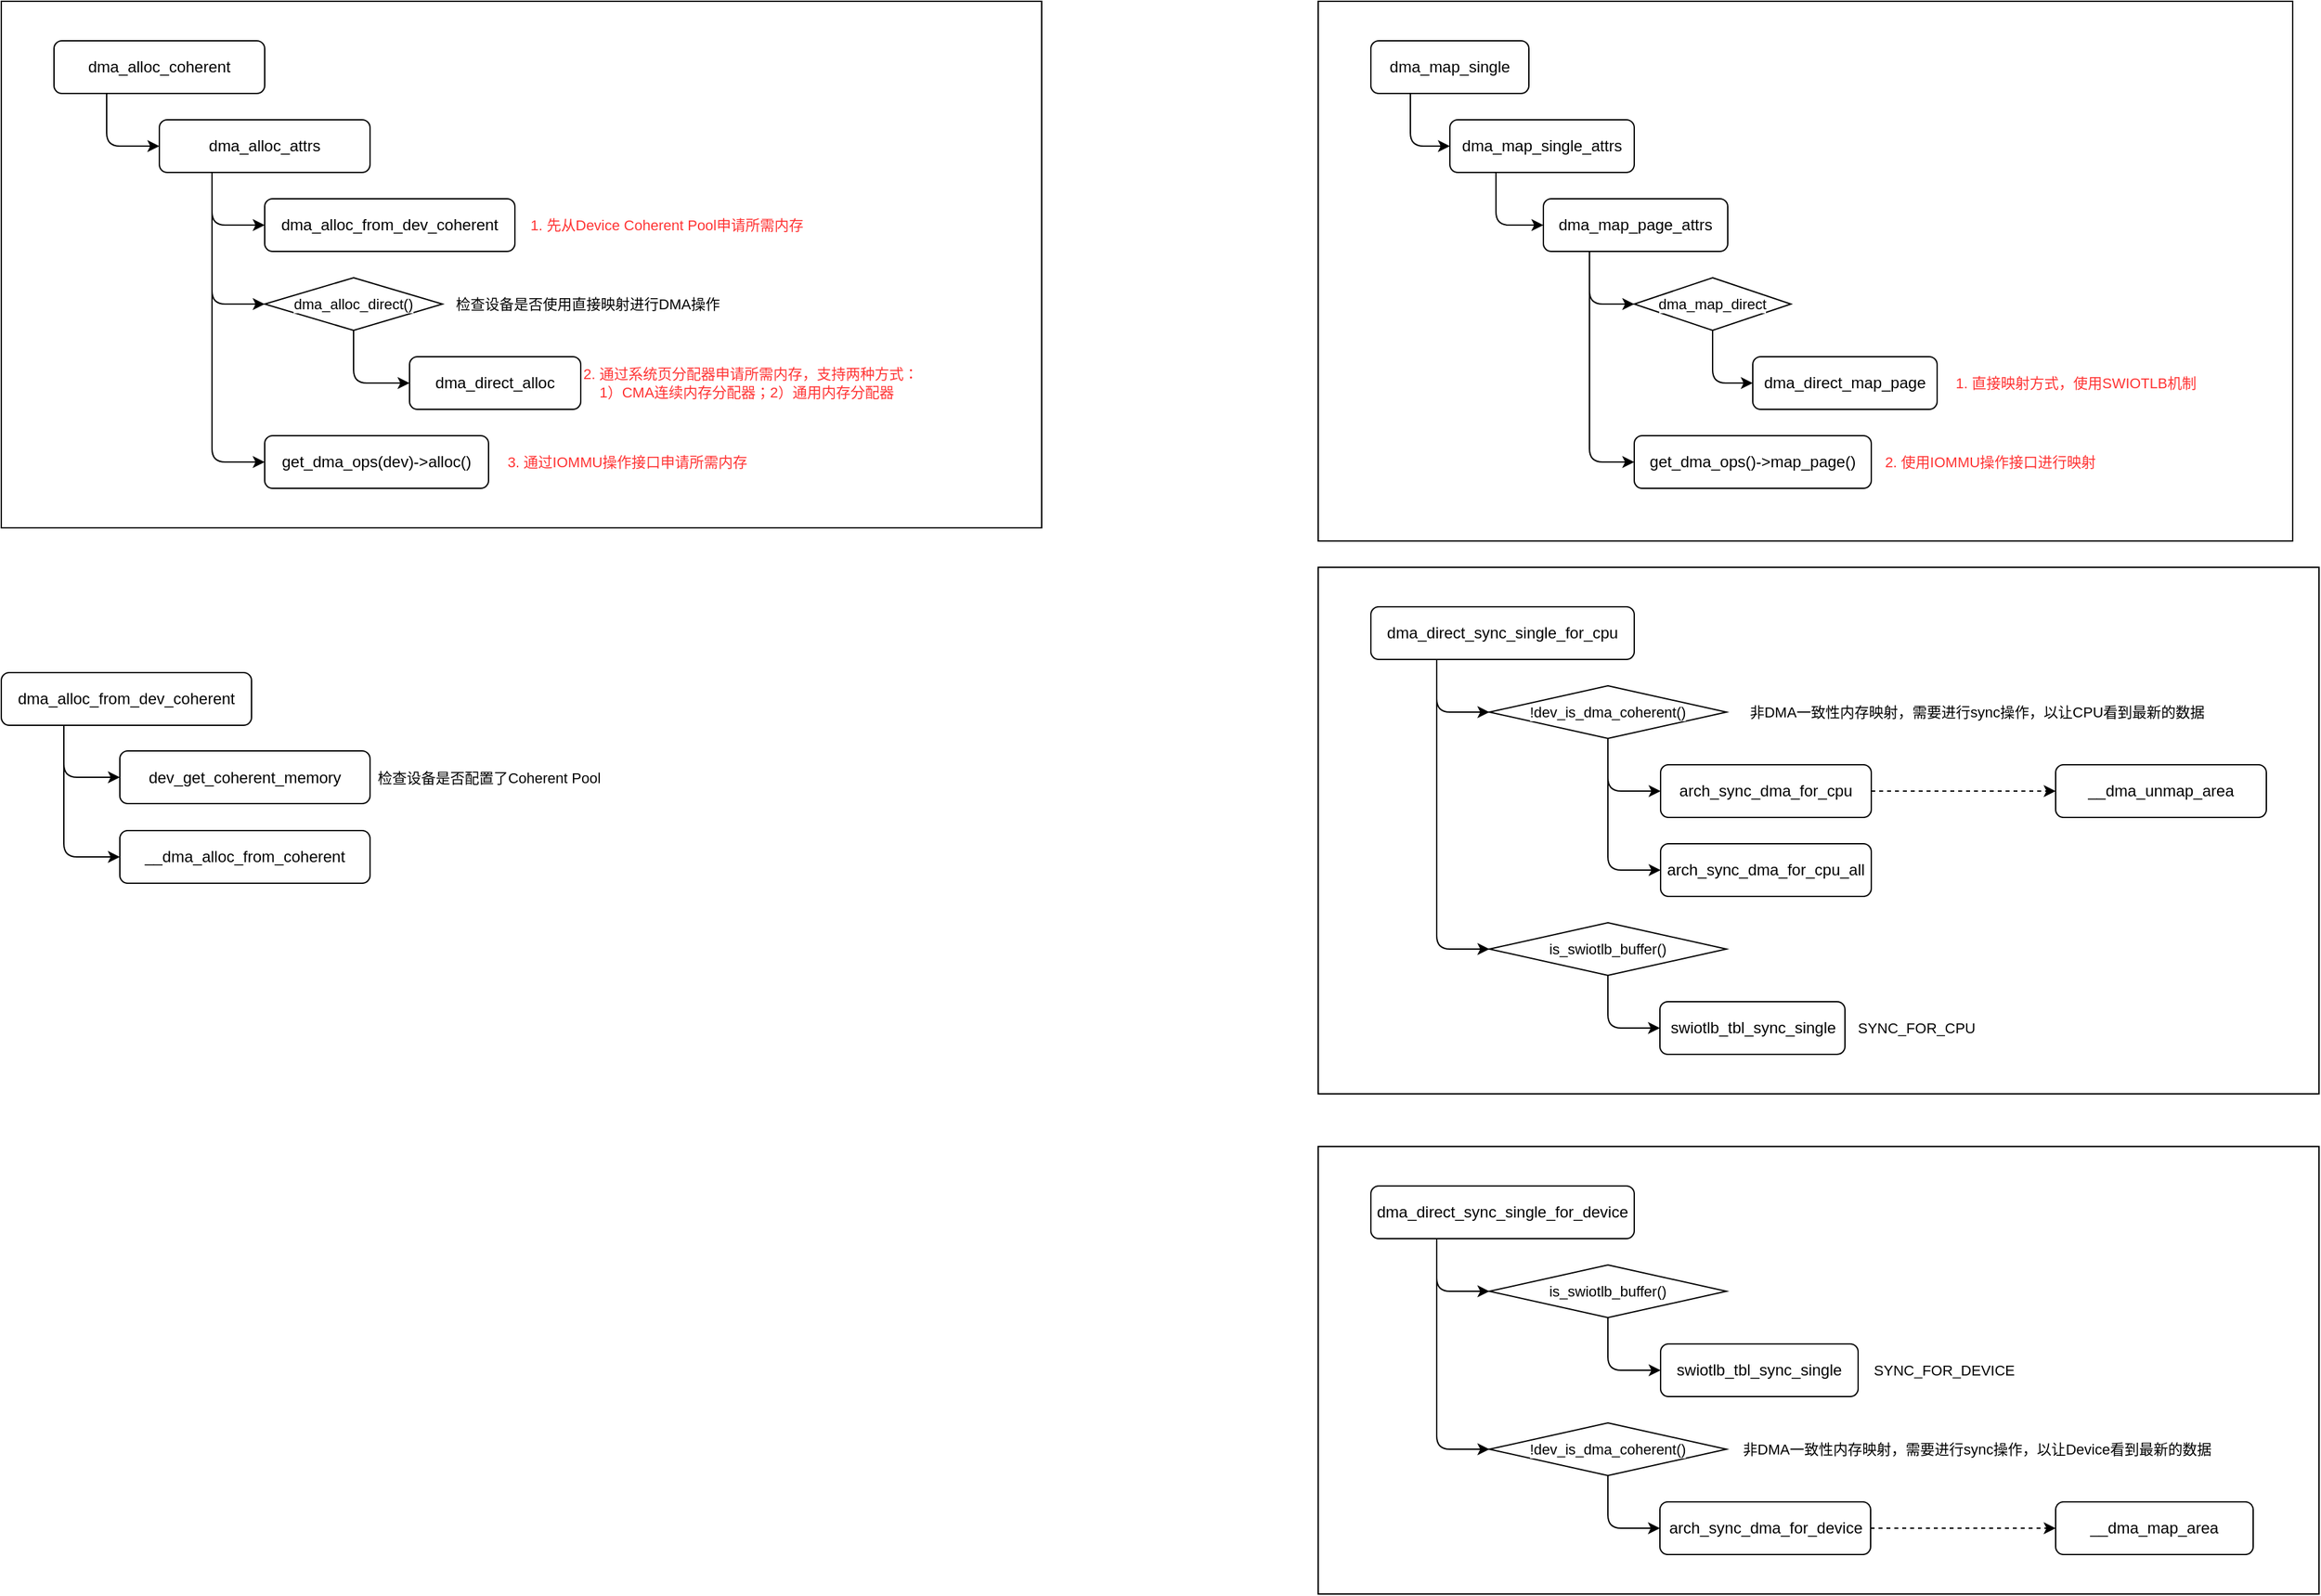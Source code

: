 <mxfile version="23.1.4" type="github" pages="4">
  <diagram name="DMA" id="xgYFPVZLW5DV_Q9SxGE-">
    <mxGraphModel dx="1099" dy="1018" grid="1" gridSize="10" guides="1" tooltips="1" connect="1" arrows="1" fold="1" page="1" pageScale="1" pageWidth="827" pageHeight="1169" math="0" shadow="0">
      <root>
        <mxCell id="0" />
        <mxCell id="1" parent="0" />
        <mxCell id="epJa9tiv43tySeTNqx5A-15" style="edgeStyle=orthogonalEdgeStyle;rounded=1;orthogonalLoop=1;jettySize=auto;html=1;exitX=0.25;exitY=1;exitDx=0;exitDy=0;entryX=0;entryY=0.5;entryDx=0;entryDy=0;strokeColor=default;align=center;verticalAlign=middle;fontFamily=Helvetica;fontSize=11;fontColor=default;labelBackgroundColor=default;endArrow=classic;" edge="1" parent="1" source="epJa9tiv43tySeTNqx5A-13" target="epJa9tiv43tySeTNqx5A-14">
          <mxGeometry relative="1" as="geometry" />
        </mxCell>
        <mxCell id="epJa9tiv43tySeTNqx5A-18" style="edgeStyle=orthogonalEdgeStyle;rounded=1;orthogonalLoop=1;jettySize=auto;html=1;exitX=0.25;exitY=1;exitDx=0;exitDy=0;entryX=0;entryY=0.5;entryDx=0;entryDy=0;strokeColor=default;align=center;verticalAlign=middle;fontFamily=Helvetica;fontSize=11;fontColor=default;labelBackgroundColor=default;endArrow=classic;" edge="1" parent="1" source="epJa9tiv43tySeTNqx5A-13" target="epJa9tiv43tySeTNqx5A-17">
          <mxGeometry relative="1" as="geometry" />
        </mxCell>
        <mxCell id="epJa9tiv43tySeTNqx5A-13" value="dma_alloc_from_dev_coherent" style="rounded=1;whiteSpace=wrap;html=1;" vertex="1" parent="1">
          <mxGeometry y="520" width="190" height="40" as="geometry" />
        </mxCell>
        <mxCell id="epJa9tiv43tySeTNqx5A-14" value="dev_get_coherent_memory" style="rounded=1;whiteSpace=wrap;html=1;" vertex="1" parent="1">
          <mxGeometry x="90" y="579.5" width="190" height="40" as="geometry" />
        </mxCell>
        <mxCell id="epJa9tiv43tySeTNqx5A-17" value="__dma_alloc_from_coherent" style="rounded=1;whiteSpace=wrap;html=1;" vertex="1" parent="1">
          <mxGeometry x="90" y="640" width="190" height="40" as="geometry" />
        </mxCell>
        <mxCell id="epJa9tiv43tySeTNqx5A-21" value="检查设备是否配置了Coherent Pool" style="text;html=1;align=center;verticalAlign=middle;resizable=0;points=[];autosize=1;strokeColor=none;fillColor=none;fontFamily=Helvetica;fontSize=11;fontColor=default;labelBackgroundColor=default;" vertex="1" parent="1">
          <mxGeometry x="275" y="584.5" width="190" height="30" as="geometry" />
        </mxCell>
        <mxCell id="epJa9tiv43tySeTNqx5A-42" value="" style="rounded=0;whiteSpace=wrap;html=1;fontFamily=Helvetica;fontSize=11;fontColor=default;labelBackgroundColor=default;" vertex="1" parent="1">
          <mxGeometry y="10" width="790" height="400" as="geometry" />
        </mxCell>
        <mxCell id="epJa9tiv43tySeTNqx5A-43" style="edgeStyle=orthogonalEdgeStyle;rounded=1;orthogonalLoop=1;jettySize=auto;html=1;exitX=0.25;exitY=1;exitDx=0;exitDy=0;entryX=0;entryY=0.5;entryDx=0;entryDy=0;strokeColor=default;align=center;verticalAlign=middle;fontFamily=Helvetica;fontSize=11;fontColor=default;labelBackgroundColor=default;endArrow=classic;" edge="1" parent="1" source="epJa9tiv43tySeTNqx5A-44" target="epJa9tiv43tySeTNqx5A-49">
          <mxGeometry relative="1" as="geometry" />
        </mxCell>
        <mxCell id="epJa9tiv43tySeTNqx5A-44" value="dma_alloc_coherent" style="rounded=1;whiteSpace=wrap;html=1;" vertex="1" parent="1">
          <mxGeometry x="40" y="40" width="160" height="40" as="geometry" />
        </mxCell>
        <mxCell id="epJa9tiv43tySeTNqx5A-45" style="edgeStyle=orthogonalEdgeStyle;rounded=1;orthogonalLoop=1;jettySize=auto;html=1;exitX=0.25;exitY=1;exitDx=0;exitDy=0;entryX=0;entryY=0.5;entryDx=0;entryDy=0;strokeColor=default;align=center;verticalAlign=middle;fontFamily=Helvetica;fontSize=11;fontColor=default;labelBackgroundColor=default;endArrow=classic;" edge="1" parent="1" source="epJa9tiv43tySeTNqx5A-49" target="epJa9tiv43tySeTNqx5A-50">
          <mxGeometry relative="1" as="geometry" />
        </mxCell>
        <mxCell id="epJa9tiv43tySeTNqx5A-46" style="edgeStyle=orthogonalEdgeStyle;rounded=1;orthogonalLoop=1;jettySize=auto;html=1;exitX=0.5;exitY=1;exitDx=0;exitDy=0;entryX=0;entryY=0.5;entryDx=0;entryDy=0;strokeColor=default;align=center;verticalAlign=middle;fontFamily=Helvetica;fontSize=11;fontColor=default;labelBackgroundColor=default;endArrow=classic;" edge="1" parent="1" source="epJa9tiv43tySeTNqx5A-53" target="epJa9tiv43tySeTNqx5A-51">
          <mxGeometry relative="1" as="geometry" />
        </mxCell>
        <mxCell id="epJa9tiv43tySeTNqx5A-47" style="edgeStyle=orthogonalEdgeStyle;rounded=1;orthogonalLoop=1;jettySize=auto;html=1;exitX=0.25;exitY=1;exitDx=0;exitDy=0;entryX=0;entryY=0.5;entryDx=0;entryDy=0;strokeColor=default;align=center;verticalAlign=middle;fontFamily=Helvetica;fontSize=11;fontColor=default;labelBackgroundColor=default;endArrow=classic;" edge="1" parent="1" source="epJa9tiv43tySeTNqx5A-49" target="epJa9tiv43tySeTNqx5A-52">
          <mxGeometry relative="1" as="geometry" />
        </mxCell>
        <mxCell id="epJa9tiv43tySeTNqx5A-48" style="edgeStyle=orthogonalEdgeStyle;rounded=1;orthogonalLoop=1;jettySize=auto;html=1;exitX=0.25;exitY=1;exitDx=0;exitDy=0;entryX=0;entryY=0.5;entryDx=0;entryDy=0;strokeColor=default;align=center;verticalAlign=middle;fontFamily=Helvetica;fontSize=11;fontColor=default;labelBackgroundColor=default;endArrow=classic;" edge="1" parent="1" source="epJa9tiv43tySeTNqx5A-49" target="epJa9tiv43tySeTNqx5A-53">
          <mxGeometry relative="1" as="geometry" />
        </mxCell>
        <mxCell id="epJa9tiv43tySeTNqx5A-49" value="dma_alloc_attrs" style="rounded=1;whiteSpace=wrap;html=1;" vertex="1" parent="1">
          <mxGeometry x="120" y="100" width="160" height="40" as="geometry" />
        </mxCell>
        <mxCell id="epJa9tiv43tySeTNqx5A-50" value="dma_alloc_from_dev_coherent" style="rounded=1;whiteSpace=wrap;html=1;" vertex="1" parent="1">
          <mxGeometry x="200" y="160" width="190" height="40" as="geometry" />
        </mxCell>
        <mxCell id="epJa9tiv43tySeTNqx5A-51" value="dma_direct_alloc" style="rounded=1;whiteSpace=wrap;html=1;" vertex="1" parent="1">
          <mxGeometry x="310" y="280" width="130" height="40" as="geometry" />
        </mxCell>
        <mxCell id="epJa9tiv43tySeTNqx5A-52" value="get_dma_ops(dev)-&amp;gt;alloc()" style="rounded=1;whiteSpace=wrap;html=1;" vertex="1" parent="1">
          <mxGeometry x="200" y="340" width="170" height="40" as="geometry" />
        </mxCell>
        <mxCell id="epJa9tiv43tySeTNqx5A-53" value="dma_alloc_direct()" style="rhombus;whiteSpace=wrap;html=1;fontFamily=Helvetica;fontSize=11;fontColor=default;labelBackgroundColor=default;" vertex="1" parent="1">
          <mxGeometry x="200" y="220" width="135" height="40" as="geometry" />
        </mxCell>
        <mxCell id="epJa9tiv43tySeTNqx5A-54" value="1. 先从Device Coherent Pool申请所需内存" style="text;html=1;align=center;verticalAlign=middle;resizable=0;points=[];autosize=1;strokeColor=none;fillColor=none;fontFamily=Helvetica;fontSize=11;fontColor=#FF3333;labelBackgroundColor=default;" vertex="1" parent="1">
          <mxGeometry x="390" y="165" width="230" height="30" as="geometry" />
        </mxCell>
        <mxCell id="epJa9tiv43tySeTNqx5A-55" value="检查设备是否使用直接映射进行DMA操作" style="text;html=1;align=center;verticalAlign=middle;resizable=0;points=[];autosize=1;strokeColor=none;fillColor=none;fontFamily=Helvetica;fontSize=11;fontColor=default;labelBackgroundColor=default;" vertex="1" parent="1">
          <mxGeometry x="335" y="225" width="220" height="30" as="geometry" />
        </mxCell>
        <mxCell id="epJa9tiv43tySeTNqx5A-56" value="2. 通过系统页分配器申请所需内存，支持两种方式：&lt;br&gt;&lt;span style=&quot;white-space-collapse: preserve;&quot;&gt;&amp;nbsp; &amp;nbsp; &lt;/span&gt;1）CMA连续内存分配器；2）通用内存分配器" style="text;html=1;align=left;verticalAlign=middle;resizable=0;points=[];autosize=1;strokeColor=none;fillColor=none;fontFamily=Helvetica;fontSize=11;fontColor=#FF3333;labelBackgroundColor=default;" vertex="1" parent="1">
          <mxGeometry x="440" y="280" width="280" height="40" as="geometry" />
        </mxCell>
        <mxCell id="epJa9tiv43tySeTNqx5A-57" value="3. 通过IOMMU操作接口申请所需内存" style="text;html=1;align=center;verticalAlign=middle;resizable=0;points=[];autosize=1;strokeColor=none;fillColor=none;fontFamily=Helvetica;fontSize=11;fontColor=#FF3333;labelBackgroundColor=default;" vertex="1" parent="1">
          <mxGeometry x="370" y="345" width="210" height="30" as="geometry" />
        </mxCell>
        <mxCell id="epJa9tiv43tySeTNqx5A-59" value="" style="rounded=0;whiteSpace=wrap;html=1;fontFamily=Helvetica;fontSize=11;fontColor=default;labelBackgroundColor=default;" vertex="1" parent="1">
          <mxGeometry x="1000" y="10" width="740" height="410" as="geometry" />
        </mxCell>
        <mxCell id="epJa9tiv43tySeTNqx5A-60" style="edgeStyle=orthogonalEdgeStyle;rounded=1;orthogonalLoop=1;jettySize=auto;html=1;exitX=0.25;exitY=1;exitDx=0;exitDy=0;entryX=0;entryY=0.5;entryDx=0;entryDy=0;strokeColor=default;align=center;verticalAlign=middle;fontFamily=Helvetica;fontSize=11;fontColor=default;labelBackgroundColor=default;endArrow=classic;" edge="1" parent="1" source="epJa9tiv43tySeTNqx5A-61" target="epJa9tiv43tySeTNqx5A-63">
          <mxGeometry relative="1" as="geometry" />
        </mxCell>
        <mxCell id="epJa9tiv43tySeTNqx5A-61" value="dma_map_single" style="rounded=1;whiteSpace=wrap;html=1;" vertex="1" parent="1">
          <mxGeometry x="1040" y="40" width="120" height="40" as="geometry" />
        </mxCell>
        <mxCell id="epJa9tiv43tySeTNqx5A-62" style="edgeStyle=orthogonalEdgeStyle;rounded=1;orthogonalLoop=1;jettySize=auto;html=1;exitX=0.25;exitY=1;exitDx=0;exitDy=0;entryX=0;entryY=0.5;entryDx=0;entryDy=0;strokeColor=default;align=center;verticalAlign=middle;fontFamily=Helvetica;fontSize=11;fontColor=default;labelBackgroundColor=default;endArrow=classic;" edge="1" parent="1" source="epJa9tiv43tySeTNqx5A-63" target="epJa9tiv43tySeTNqx5A-66">
          <mxGeometry relative="1" as="geometry" />
        </mxCell>
        <mxCell id="epJa9tiv43tySeTNqx5A-63" value="dma_map_single_attrs" style="rounded=1;whiteSpace=wrap;html=1;" vertex="1" parent="1">
          <mxGeometry x="1100" y="100" width="140" height="40" as="geometry" />
        </mxCell>
        <mxCell id="epJa9tiv43tySeTNqx5A-64" style="edgeStyle=orthogonalEdgeStyle;rounded=1;orthogonalLoop=1;jettySize=auto;html=1;exitX=0.25;exitY=1;exitDx=0;exitDy=0;entryX=0;entryY=0.5;entryDx=0;entryDy=0;strokeColor=default;align=center;verticalAlign=middle;fontFamily=Helvetica;fontSize=11;fontColor=default;labelBackgroundColor=default;endArrow=classic;" edge="1" parent="1" source="epJa9tiv43tySeTNqx5A-66" target="epJa9tiv43tySeTNqx5A-68">
          <mxGeometry relative="1" as="geometry" />
        </mxCell>
        <mxCell id="epJa9tiv43tySeTNqx5A-65" style="edgeStyle=orthogonalEdgeStyle;rounded=1;orthogonalLoop=1;jettySize=auto;html=1;exitX=0.25;exitY=1;exitDx=0;exitDy=0;entryX=0;entryY=0.5;entryDx=0;entryDy=0;strokeColor=default;align=center;verticalAlign=middle;fontFamily=Helvetica;fontSize=11;fontColor=default;labelBackgroundColor=default;endArrow=classic;" edge="1" parent="1" source="epJa9tiv43tySeTNqx5A-66" target="epJa9tiv43tySeTNqx5A-70">
          <mxGeometry relative="1" as="geometry" />
        </mxCell>
        <mxCell id="epJa9tiv43tySeTNqx5A-66" value="dma_map_page_attrs" style="rounded=1;whiteSpace=wrap;html=1;" vertex="1" parent="1">
          <mxGeometry x="1171" y="160" width="140" height="40" as="geometry" />
        </mxCell>
        <mxCell id="epJa9tiv43tySeTNqx5A-67" style="edgeStyle=orthogonalEdgeStyle;rounded=1;orthogonalLoop=1;jettySize=auto;html=1;exitX=0.5;exitY=1;exitDx=0;exitDy=0;entryX=0;entryY=0.5;entryDx=0;entryDy=0;strokeColor=default;align=center;verticalAlign=middle;fontFamily=Helvetica;fontSize=11;fontColor=default;labelBackgroundColor=default;endArrow=classic;" edge="1" parent="1" source="epJa9tiv43tySeTNqx5A-68" target="epJa9tiv43tySeTNqx5A-69">
          <mxGeometry relative="1" as="geometry" />
        </mxCell>
        <mxCell id="epJa9tiv43tySeTNqx5A-68" value="dma_map_direct" style="rhombus;whiteSpace=wrap;html=1;fontFamily=Helvetica;fontSize=11;fontColor=default;labelBackgroundColor=default;" vertex="1" parent="1">
          <mxGeometry x="1240" y="220" width="119" height="40" as="geometry" />
        </mxCell>
        <mxCell id="epJa9tiv43tySeTNqx5A-69" value="dma_direct_map_page" style="rounded=1;whiteSpace=wrap;html=1;" vertex="1" parent="1">
          <mxGeometry x="1330" y="280" width="140" height="40" as="geometry" />
        </mxCell>
        <mxCell id="epJa9tiv43tySeTNqx5A-70" value="get_dma_ops()-&amp;gt;map_page()" style="rounded=1;whiteSpace=wrap;html=1;" vertex="1" parent="1">
          <mxGeometry x="1240" y="340" width="180" height="40" as="geometry" />
        </mxCell>
        <mxCell id="epJa9tiv43tySeTNqx5A-71" value="1. 直接映射方式，使用SWIOTLB机制" style="text;html=1;align=center;verticalAlign=middle;resizable=0;points=[];autosize=1;strokeColor=none;fillColor=none;fontFamily=Helvetica;fontSize=11;fontColor=#FF3333;labelBackgroundColor=default;" vertex="1" parent="1">
          <mxGeometry x="1470" y="285" width="210" height="30" as="geometry" />
        </mxCell>
        <mxCell id="epJa9tiv43tySeTNqx5A-72" value="2. 使用IOMMU操作接口进行映射" style="text;html=1;align=center;verticalAlign=middle;resizable=0;points=[];autosize=1;strokeColor=none;fillColor=none;fontFamily=Helvetica;fontSize=11;fontColor=#FF3333;labelBackgroundColor=default;" vertex="1" parent="1">
          <mxGeometry x="1420" y="345" width="180" height="30" as="geometry" />
        </mxCell>
        <mxCell id="epJa9tiv43tySeTNqx5A-115" value="" style="rounded=0;whiteSpace=wrap;html=1;fontFamily=Helvetica;fontSize=11;fontColor=default;labelBackgroundColor=default;" vertex="1" parent="1">
          <mxGeometry x="1000" y="440" width="760" height="400" as="geometry" />
        </mxCell>
        <mxCell id="epJa9tiv43tySeTNqx5A-116" style="edgeStyle=orthogonalEdgeStyle;rounded=1;orthogonalLoop=1;jettySize=auto;html=1;exitX=0.25;exitY=1;exitDx=0;exitDy=0;entryX=0;entryY=0.5;entryDx=0;entryDy=0;strokeColor=default;align=center;verticalAlign=middle;fontFamily=Helvetica;fontSize=11;fontColor=default;labelBackgroundColor=default;endArrow=classic;" edge="1" parent="1" source="epJa9tiv43tySeTNqx5A-118" target="epJa9tiv43tySeTNqx5A-123">
          <mxGeometry relative="1" as="geometry" />
        </mxCell>
        <mxCell id="epJa9tiv43tySeTNqx5A-117" style="edgeStyle=orthogonalEdgeStyle;rounded=1;orthogonalLoop=1;jettySize=auto;html=1;exitX=0.25;exitY=1;exitDx=0;exitDy=0;entryX=0;entryY=0.5;entryDx=0;entryDy=0;strokeColor=default;align=center;verticalAlign=middle;fontFamily=Helvetica;fontSize=11;fontColor=default;labelBackgroundColor=default;endArrow=classic;" edge="1" parent="1" source="epJa9tiv43tySeTNqx5A-118" target="epJa9tiv43tySeTNqx5A-127">
          <mxGeometry relative="1" as="geometry" />
        </mxCell>
        <mxCell id="epJa9tiv43tySeTNqx5A-118" value="dma_direct_sync_single_for_cpu" style="rounded=1;whiteSpace=wrap;html=1;" vertex="1" parent="1">
          <mxGeometry x="1040" y="470" width="200" height="40" as="geometry" />
        </mxCell>
        <mxCell id="epJa9tiv43tySeTNqx5A-119" style="edgeStyle=orthogonalEdgeStyle;rounded=1;orthogonalLoop=1;jettySize=auto;html=1;exitX=1;exitY=0.5;exitDx=0;exitDy=0;entryX=0;entryY=0.5;entryDx=0;entryDy=0;strokeColor=default;align=center;verticalAlign=middle;fontFamily=Helvetica;fontSize=11;fontColor=default;labelBackgroundColor=default;endArrow=classic;dashed=1;" edge="1" parent="1" source="epJa9tiv43tySeTNqx5A-120" target="epJa9tiv43tySeTNqx5A-129">
          <mxGeometry relative="1" as="geometry" />
        </mxCell>
        <mxCell id="epJa9tiv43tySeTNqx5A-120" value="arch_sync_dma_for_cpu" style="rounded=1;whiteSpace=wrap;html=1;" vertex="1" parent="1">
          <mxGeometry x="1260" y="590" width="160" height="40" as="geometry" />
        </mxCell>
        <mxCell id="epJa9tiv43tySeTNqx5A-121" style="edgeStyle=orthogonalEdgeStyle;rounded=1;orthogonalLoop=1;jettySize=auto;html=1;exitX=0.5;exitY=1;exitDx=0;exitDy=0;entryX=0;entryY=0.5;entryDx=0;entryDy=0;strokeColor=default;align=center;verticalAlign=middle;fontFamily=Helvetica;fontSize=11;fontColor=default;labelBackgroundColor=default;endArrow=classic;" edge="1" parent="1" source="epJa9tiv43tySeTNqx5A-123" target="epJa9tiv43tySeTNqx5A-120">
          <mxGeometry relative="1" as="geometry" />
        </mxCell>
        <mxCell id="epJa9tiv43tySeTNqx5A-122" style="edgeStyle=orthogonalEdgeStyle;rounded=1;orthogonalLoop=1;jettySize=auto;html=1;exitX=0.5;exitY=1;exitDx=0;exitDy=0;entryX=0;entryY=0.5;entryDx=0;entryDy=0;strokeColor=default;align=center;verticalAlign=middle;fontFamily=Helvetica;fontSize=11;fontColor=default;labelBackgroundColor=default;endArrow=classic;" edge="1" parent="1" source="epJa9tiv43tySeTNqx5A-123" target="epJa9tiv43tySeTNqx5A-125">
          <mxGeometry relative="1" as="geometry" />
        </mxCell>
        <mxCell id="epJa9tiv43tySeTNqx5A-123" value="!dev_is_dma_coherent()" style="rhombus;whiteSpace=wrap;html=1;fontFamily=Helvetica;fontSize=11;fontColor=default;labelBackgroundColor=default;" vertex="1" parent="1">
          <mxGeometry x="1130" y="530" width="180" height="40" as="geometry" />
        </mxCell>
        <mxCell id="epJa9tiv43tySeTNqx5A-124" value="非DMA一致性内存映射，需要进行sync操作，以让CPU看到最新的数据" style="text;html=1;align=center;verticalAlign=middle;resizable=0;points=[];autosize=1;strokeColor=none;fillColor=none;fontFamily=Helvetica;fontSize=11;fontColor=default;labelBackgroundColor=default;" vertex="1" parent="1">
          <mxGeometry x="1315" y="535" width="370" height="30" as="geometry" />
        </mxCell>
        <mxCell id="epJa9tiv43tySeTNqx5A-125" value="arch_sync_dma_for_cpu_all" style="rounded=1;whiteSpace=wrap;html=1;" vertex="1" parent="1">
          <mxGeometry x="1260" y="650" width="160" height="40" as="geometry" />
        </mxCell>
        <mxCell id="epJa9tiv43tySeTNqx5A-126" style="edgeStyle=orthogonalEdgeStyle;rounded=1;orthogonalLoop=1;jettySize=auto;html=1;exitX=0.5;exitY=1;exitDx=0;exitDy=0;entryX=0;entryY=0.5;entryDx=0;entryDy=0;strokeColor=default;align=center;verticalAlign=middle;fontFamily=Helvetica;fontSize=11;fontColor=default;labelBackgroundColor=default;endArrow=classic;" edge="1" parent="1" source="epJa9tiv43tySeTNqx5A-127" target="epJa9tiv43tySeTNqx5A-128">
          <mxGeometry relative="1" as="geometry" />
        </mxCell>
        <mxCell id="epJa9tiv43tySeTNqx5A-127" value="is_swiotlb_buffer()" style="rhombus;whiteSpace=wrap;html=1;fontFamily=Helvetica;fontSize=11;fontColor=default;labelBackgroundColor=default;" vertex="1" parent="1">
          <mxGeometry x="1130" y="710" width="180" height="40" as="geometry" />
        </mxCell>
        <mxCell id="epJa9tiv43tySeTNqx5A-128" value="swiotlb_tbl_sync_single" style="rounded=1;whiteSpace=wrap;html=1;" vertex="1" parent="1">
          <mxGeometry x="1259.5" y="770" width="140.5" height="40" as="geometry" />
        </mxCell>
        <mxCell id="epJa9tiv43tySeTNqx5A-129" value="__dma_unmap_area" style="rounded=1;whiteSpace=wrap;html=1;" vertex="1" parent="1">
          <mxGeometry x="1560" y="590" width="160" height="40" as="geometry" />
        </mxCell>
        <mxCell id="epJa9tiv43tySeTNqx5A-130" value="SYNC_FOR_CPU" style="text;html=1;align=center;verticalAlign=middle;resizable=0;points=[];autosize=1;strokeColor=none;fillColor=none;fontFamily=Helvetica;fontSize=11;fontColor=default;labelBackgroundColor=default;" vertex="1" parent="1">
          <mxGeometry x="1399" y="775" width="110" height="30" as="geometry" />
        </mxCell>
        <mxCell id="epJa9tiv43tySeTNqx5A-131" value="" style="rounded=0;whiteSpace=wrap;html=1;fontFamily=Helvetica;fontSize=11;fontColor=default;labelBackgroundColor=default;" vertex="1" parent="1">
          <mxGeometry x="1000" y="880" width="760" height="340" as="geometry" />
        </mxCell>
        <mxCell id="epJa9tiv43tySeTNqx5A-132" style="edgeStyle=orthogonalEdgeStyle;rounded=1;orthogonalLoop=1;jettySize=auto;html=1;exitX=0.25;exitY=1;exitDx=0;exitDy=0;entryX=0;entryY=0.5;entryDx=0;entryDy=0;strokeColor=default;align=center;verticalAlign=middle;fontFamily=Helvetica;fontSize=11;fontColor=default;labelBackgroundColor=default;endArrow=classic;" edge="1" parent="1" source="epJa9tiv43tySeTNqx5A-134" target="epJa9tiv43tySeTNqx5A-137">
          <mxGeometry relative="1" as="geometry" />
        </mxCell>
        <mxCell id="epJa9tiv43tySeTNqx5A-133" style="edgeStyle=orthogonalEdgeStyle;rounded=1;orthogonalLoop=1;jettySize=auto;html=1;exitX=0.25;exitY=1;exitDx=0;exitDy=0;entryX=0;entryY=0.5;entryDx=0;entryDy=0;strokeColor=default;align=center;verticalAlign=middle;fontFamily=Helvetica;fontSize=11;fontColor=default;labelBackgroundColor=default;endArrow=classic;" edge="1" parent="1" source="epJa9tiv43tySeTNqx5A-134" target="epJa9tiv43tySeTNqx5A-142">
          <mxGeometry relative="1" as="geometry" />
        </mxCell>
        <mxCell id="epJa9tiv43tySeTNqx5A-134" value="dma_direct_sync_single_for_device" style="rounded=1;whiteSpace=wrap;html=1;" vertex="1" parent="1">
          <mxGeometry x="1040" y="910" width="200" height="40" as="geometry" />
        </mxCell>
        <mxCell id="epJa9tiv43tySeTNqx5A-135" value="swiotlb_tbl_sync_single" style="rounded=1;whiteSpace=wrap;html=1;" vertex="1" parent="1">
          <mxGeometry x="1260" y="1030" width="150" height="40" as="geometry" />
        </mxCell>
        <mxCell id="epJa9tiv43tySeTNqx5A-136" style="edgeStyle=orthogonalEdgeStyle;rounded=1;orthogonalLoop=1;jettySize=auto;html=1;exitX=0.5;exitY=1;exitDx=0;exitDy=0;entryX=0;entryY=0.5;entryDx=0;entryDy=0;strokeColor=default;align=center;verticalAlign=middle;fontFamily=Helvetica;fontSize=11;fontColor=default;labelBackgroundColor=default;endArrow=classic;" edge="1" parent="1" source="epJa9tiv43tySeTNqx5A-137" target="epJa9tiv43tySeTNqx5A-135">
          <mxGeometry relative="1" as="geometry" />
        </mxCell>
        <mxCell id="epJa9tiv43tySeTNqx5A-137" value="is_swiotlb_buffer()" style="rhombus;whiteSpace=wrap;html=1;fontFamily=Helvetica;fontSize=11;fontColor=default;labelBackgroundColor=default;" vertex="1" parent="1">
          <mxGeometry x="1130" y="970" width="180" height="40" as="geometry" />
        </mxCell>
        <mxCell id="epJa9tiv43tySeTNqx5A-138" value="SYNC_FOR_DEVICE" style="text;html=1;align=center;verticalAlign=middle;resizable=0;points=[];autosize=1;strokeColor=none;fillColor=none;fontFamily=Helvetica;fontSize=11;fontColor=default;labelBackgroundColor=default;" vertex="1" parent="1">
          <mxGeometry x="1410" y="1035" width="130" height="30" as="geometry" />
        </mxCell>
        <mxCell id="epJa9tiv43tySeTNqx5A-139" style="edgeStyle=orthogonalEdgeStyle;rounded=1;orthogonalLoop=1;jettySize=auto;html=1;exitX=1;exitY=0.5;exitDx=0;exitDy=0;entryX=0.5;entryY=1;entryDx=0;entryDy=0;strokeColor=default;align=center;verticalAlign=middle;fontFamily=Helvetica;fontSize=11;fontColor=default;labelBackgroundColor=default;endArrow=classic;dashed=1;" edge="1" parent="1" source="epJa9tiv43tySeTNqx5A-140" target="epJa9tiv43tySeTNqx5A-144">
          <mxGeometry relative="1" as="geometry" />
        </mxCell>
        <mxCell id="epJa9tiv43tySeTNqx5A-140" value="arch_sync_dma_for_device" style="rounded=1;whiteSpace=wrap;html=1;" vertex="1" parent="1">
          <mxGeometry x="1259.5" y="1150" width="160" height="40" as="geometry" />
        </mxCell>
        <mxCell id="epJa9tiv43tySeTNqx5A-141" style="edgeStyle=orthogonalEdgeStyle;rounded=1;orthogonalLoop=1;jettySize=auto;html=1;exitX=0.5;exitY=1;exitDx=0;exitDy=0;entryX=0;entryY=0.5;entryDx=0;entryDy=0;strokeColor=default;align=center;verticalAlign=middle;fontFamily=Helvetica;fontSize=11;fontColor=default;labelBackgroundColor=default;endArrow=classic;" edge="1" parent="1" source="epJa9tiv43tySeTNqx5A-142" target="epJa9tiv43tySeTNqx5A-140">
          <mxGeometry relative="1" as="geometry" />
        </mxCell>
        <mxCell id="epJa9tiv43tySeTNqx5A-142" value="!dev_is_dma_coherent()" style="rhombus;whiteSpace=wrap;html=1;fontFamily=Helvetica;fontSize=11;fontColor=default;labelBackgroundColor=default;" vertex="1" parent="1">
          <mxGeometry x="1130" y="1090" width="180" height="40" as="geometry" />
        </mxCell>
        <mxCell id="epJa9tiv43tySeTNqx5A-143" value="非DMA一致性内存映射，需要进行sync操作，以让Device看到最新的数据" style="text;html=1;align=center;verticalAlign=middle;resizable=0;points=[];autosize=1;strokeColor=none;fillColor=none;fontFamily=Helvetica;fontSize=11;fontColor=default;labelBackgroundColor=default;" vertex="1" parent="1">
          <mxGeometry x="1310" y="1095" width="380" height="30" as="geometry" />
        </mxCell>
        <mxCell id="epJa9tiv43tySeTNqx5A-144" value="__dma_map_area" style="rounded=1;whiteSpace=wrap;html=1;direction=south;" vertex="1" parent="1">
          <mxGeometry x="1560" y="1150" width="150" height="40" as="geometry" />
        </mxCell>
      </root>
    </mxGraphModel>
  </diagram>
  <diagram id="FLAurwg8rt9J_8dBdOzD" name="SWIOTLB">
    <mxGraphModel dx="1099" dy="1018" grid="1" gridSize="10" guides="1" tooltips="1" connect="1" arrows="1" fold="1" page="1" pageScale="1" pageWidth="827" pageHeight="1169" math="0" shadow="0">
      <root>
        <mxCell id="0" />
        <mxCell id="1" parent="0" />
        <mxCell id="T1ZKqq_Ft51V0WmjHaD9-6" style="edgeStyle=orthogonalEdgeStyle;rounded=1;orthogonalLoop=1;jettySize=auto;html=1;exitX=0.25;exitY=1;exitDx=0;exitDy=0;entryX=0;entryY=0.5;entryDx=0;entryDy=0;curved=0;" edge="1" parent="1" source="T1ZKqq_Ft51V0WmjHaD9-1" target="T1ZKqq_Ft51V0WmjHaD9-2">
          <mxGeometry relative="1" as="geometry" />
        </mxCell>
        <mxCell id="T1ZKqq_Ft51V0WmjHaD9-7" style="edgeStyle=orthogonalEdgeStyle;rounded=1;orthogonalLoop=1;jettySize=auto;html=1;exitX=0.25;exitY=1;exitDx=0;exitDy=0;entryX=0;entryY=0.5;entryDx=0;entryDy=0;curved=0;" edge="1" parent="1" source="T1ZKqq_Ft51V0WmjHaD9-1" target="T1ZKqq_Ft51V0WmjHaD9-4">
          <mxGeometry relative="1" as="geometry" />
        </mxCell>
        <mxCell id="T1ZKqq_Ft51V0WmjHaD9-8" style="edgeStyle=orthogonalEdgeStyle;rounded=1;orthogonalLoop=1;jettySize=auto;html=1;exitX=0.25;exitY=1;exitDx=0;exitDy=0;entryX=0;entryY=0.5;entryDx=0;entryDy=0;strokeColor=default;align=center;verticalAlign=middle;fontFamily=Helvetica;fontSize=11;fontColor=default;labelBackgroundColor=default;endArrow=classic;" edge="1" parent="1" source="T1ZKqq_Ft51V0WmjHaD9-1" target="T1ZKqq_Ft51V0WmjHaD9-5">
          <mxGeometry relative="1" as="geometry" />
        </mxCell>
        <mxCell id="T1ZKqq_Ft51V0WmjHaD9-1" value="swiotlb_init" style="rounded=1;whiteSpace=wrap;html=1;" vertex="1" parent="1">
          <mxGeometry x="40" y="40" width="120" height="40" as="geometry" />
        </mxCell>
        <mxCell id="T1ZKqq_Ft51V0WmjHaD9-2" value="初始化io_tlb_nslabs变量" style="rounded=1;whiteSpace=wrap;html=1;" vertex="1" parent="1">
          <mxGeometry x="110" y="100" width="160" height="40" as="geometry" />
        </mxCell>
        <mxCell id="T1ZKqq_Ft51V0WmjHaD9-4" value="memblock_alloc_low" style="rounded=1;whiteSpace=wrap;html=1;" vertex="1" parent="1">
          <mxGeometry x="110" y="160" width="160" height="40" as="geometry" />
        </mxCell>
        <mxCell id="T1ZKqq_Ft51V0WmjHaD9-5" value="swiotlb_init_with_tbl" style="rounded=1;whiteSpace=wrap;html=1;" vertex="1" parent="1">
          <mxGeometry x="110" y="220" width="160" height="40" as="geometry" />
        </mxCell>
        <mxCell id="T1ZKqq_Ft51V0WmjHaD9-9" value="从memblock分配器分配低端内存" style="text;html=1;align=center;verticalAlign=middle;resizable=0;points=[];autosize=1;strokeColor=none;fillColor=none;fontFamily=Helvetica;fontSize=11;fontColor=default;labelBackgroundColor=default;" vertex="1" parent="1">
          <mxGeometry x="270" y="165" width="180" height="30" as="geometry" />
        </mxCell>
        <mxCell id="T1ZKqq_Ft51V0WmjHaD9-11" value="初始化swiotlb管理结构" style="text;html=1;align=center;verticalAlign=middle;resizable=0;points=[];autosize=1;strokeColor=none;fillColor=none;fontFamily=Helvetica;fontSize=11;fontColor=default;labelBackgroundColor=default;" vertex="1" parent="1">
          <mxGeometry x="270" y="225" width="130" height="30" as="geometry" />
        </mxCell>
      </root>
    </mxGraphModel>
  </diagram>
  <diagram id="_509LxlbTZrj5P9ai26Q" name="CMA">
    <mxGraphModel dx="939" dy="1018" grid="1" gridSize="10" guides="1" tooltips="1" connect="1" arrows="1" fold="1" page="1" pageScale="1" pageWidth="827" pageHeight="1169" math="0" shadow="0">
      <root>
        <mxCell id="0" />
        <mxCell id="1" parent="0" />
      </root>
    </mxGraphModel>
  </diagram>
  <diagram id="KXef_lr3H4kgYps5HuwF" name="IO资源">
    <mxGraphModel dx="1099" dy="1018" grid="1" gridSize="10" guides="1" tooltips="1" connect="1" arrows="1" fold="1" page="1" pageScale="1" pageWidth="827" pageHeight="1169" math="0" shadow="0">
      <root>
        <mxCell id="0" />
        <mxCell id="1" parent="0" />
        <mxCell id="Cx-dkxv_AwSUkfP9EXiz-4" style="edgeStyle=orthogonalEdgeStyle;rounded=1;orthogonalLoop=1;jettySize=auto;html=1;exitX=0.25;exitY=1;exitDx=0;exitDy=0;entryX=0;entryY=0.5;entryDx=0;entryDy=0;strokeColor=default;align=center;verticalAlign=middle;fontFamily=Helvetica;fontSize=11;fontColor=default;labelBackgroundColor=default;endArrow=classic;" edge="1" parent="1" source="Cx-dkxv_AwSUkfP9EXiz-1" target="Cx-dkxv_AwSUkfP9EXiz-2">
          <mxGeometry relative="1" as="geometry" />
        </mxCell>
        <mxCell id="Cx-dkxv_AwSUkfP9EXiz-5" style="edgeStyle=orthogonalEdgeStyle;rounded=1;orthogonalLoop=1;jettySize=auto;html=1;exitX=0.25;exitY=1;exitDx=0;exitDy=0;entryX=0;entryY=0.5;entryDx=0;entryDy=0;strokeColor=default;align=center;verticalAlign=middle;fontFamily=Helvetica;fontSize=11;fontColor=default;labelBackgroundColor=default;endArrow=classic;" edge="1" parent="1" source="Cx-dkxv_AwSUkfP9EXiz-1" target="Cx-dkxv_AwSUkfP9EXiz-3">
          <mxGeometry relative="1" as="geometry" />
        </mxCell>
        <mxCell id="Cx-dkxv_AwSUkfP9EXiz-1" value="ioremap" style="rounded=1;whiteSpace=wrap;html=1;fontFamily=Helvetica;fontSize=12;fontColor=default;labelBackgroundColor=default;" vertex="1" parent="1">
          <mxGeometry x="40" y="40" width="120" height="40" as="geometry" />
        </mxCell>
        <mxCell id="Cx-dkxv_AwSUkfP9EXiz-2" value="get_vm_area_caller" style="rounded=1;whiteSpace=wrap;html=1;fontFamily=Helvetica;fontSize=12;fontColor=default;labelBackgroundColor=default;" vertex="1" parent="1">
          <mxGeometry x="110" y="100" width="120" height="40" as="geometry" />
        </mxCell>
        <mxCell id="Cx-dkxv_AwSUkfP9EXiz-3" value="ioremap_page_range" style="rounded=1;whiteSpace=wrap;html=1;fontFamily=Helvetica;fontSize=12;fontColor=default;labelBackgroundColor=default;" vertex="1" parent="1">
          <mxGeometry x="110" y="160" width="140" height="40" as="geometry" />
        </mxCell>
        <mxCell id="Cx-dkxv_AwSUkfP9EXiz-47" value="" style="rounded=0;whiteSpace=wrap;html=1;fontFamily=Helvetica;fontSize=11;fontColor=default;labelBackgroundColor=default;" vertex="1" parent="1">
          <mxGeometry y="220" width="940" height="380" as="geometry" />
        </mxCell>
        <mxCell id="Cx-dkxv_AwSUkfP9EXiz-48" style="rounded=1;orthogonalLoop=1;jettySize=auto;html=1;exitX=0.5;exitY=1;exitDx=0;exitDy=0;entryX=0.5;entryY=0;entryDx=0;entryDy=0;strokeColor=default;align=center;verticalAlign=middle;fontFamily=Helvetica;fontSize=11;fontColor=default;labelBackgroundColor=default;endArrow=classic;" edge="1" parent="1" source="Cx-dkxv_AwSUkfP9EXiz-50" target="Cx-dkxv_AwSUkfP9EXiz-55">
          <mxGeometry relative="1" as="geometry" />
        </mxCell>
        <mxCell id="Cx-dkxv_AwSUkfP9EXiz-49" value="iomem_resource" style="edgeLabel;html=1;align=center;verticalAlign=middle;resizable=0;points=[];fontFamily=Helvetica;fontSize=11;fontColor=default;labelBackgroundColor=default;" vertex="1" connectable="0" parent="Cx-dkxv_AwSUkfP9EXiz-48">
          <mxGeometry x="-0.456" y="-1" relative="1" as="geometry">
            <mxPoint y="12" as="offset" />
          </mxGeometry>
        </mxCell>
        <mxCell id="Cx-dkxv_AwSUkfP9EXiz-50" value="request_mem_region" style="rounded=1;whiteSpace=wrap;html=1;fontFamily=Helvetica;fontSize=12;fontColor=default;labelBackgroundColor=default;" vertex="1" parent="1">
          <mxGeometry x="240" y="320" width="140" height="40" as="geometry" />
        </mxCell>
        <mxCell id="Cx-dkxv_AwSUkfP9EXiz-51" style="rounded=1;orthogonalLoop=1;jettySize=auto;html=1;exitX=0.5;exitY=1;exitDx=0;exitDy=0;entryX=0.5;entryY=0;entryDx=0;entryDy=0;strokeColor=default;align=center;verticalAlign=middle;fontFamily=Helvetica;fontSize=11;fontColor=default;labelBackgroundColor=default;endArrow=classic;" edge="1" parent="1" source="Cx-dkxv_AwSUkfP9EXiz-53" target="Cx-dkxv_AwSUkfP9EXiz-55">
          <mxGeometry relative="1" as="geometry" />
        </mxCell>
        <mxCell id="Cx-dkxv_AwSUkfP9EXiz-52" value="ioport_resource" style="edgeLabel;html=1;align=center;verticalAlign=middle;resizable=0;points=[];fontFamily=Helvetica;fontSize=11;fontColor=default;labelBackgroundColor=default;" vertex="1" connectable="0" parent="Cx-dkxv_AwSUkfP9EXiz-51">
          <mxGeometry x="-0.506" y="1" relative="1" as="geometry">
            <mxPoint x="8" y="14" as="offset" />
          </mxGeometry>
        </mxCell>
        <mxCell id="Cx-dkxv_AwSUkfP9EXiz-53" value="request_region" style="rounded=1;whiteSpace=wrap;html=1;fontFamily=Helvetica;fontSize=12;fontColor=default;labelBackgroundColor=default;" vertex="1" parent="1">
          <mxGeometry x="40" y="320" width="140" height="40" as="geometry" />
        </mxCell>
        <mxCell id="Cx-dkxv_AwSUkfP9EXiz-54" style="edgeStyle=orthogonalEdgeStyle;rounded=1;orthogonalLoop=1;jettySize=auto;html=1;exitX=0.25;exitY=1;exitDx=0;exitDy=0;entryX=0;entryY=0.5;entryDx=0;entryDy=0;strokeColor=default;align=center;verticalAlign=middle;fontFamily=Helvetica;fontSize=11;fontColor=default;labelBackgroundColor=default;endArrow=classic;" edge="1" parent="1" source="Cx-dkxv_AwSUkfP9EXiz-55" target="Cx-dkxv_AwSUkfP9EXiz-58">
          <mxGeometry relative="1" as="geometry" />
        </mxCell>
        <mxCell id="Cx-dkxv_AwSUkfP9EXiz-55" value="__request_region" style="rounded=1;whiteSpace=wrap;html=1;fontFamily=Helvetica;fontSize=12;fontColor=default;labelBackgroundColor=default;" vertex="1" parent="1">
          <mxGeometry x="40" y="440" width="140" height="40" as="geometry" />
        </mxCell>
        <mxCell id="Cx-dkxv_AwSUkfP9EXiz-56" style="edgeStyle=orthogonalEdgeStyle;rounded=1;orthogonalLoop=1;jettySize=auto;html=1;exitX=1;exitY=0.5;exitDx=0;exitDy=0;entryX=0;entryY=0.5;entryDx=0;entryDy=0;strokeColor=default;align=center;verticalAlign=middle;fontFamily=Helvetica;fontSize=11;fontColor=default;labelBackgroundColor=default;endArrow=classic;dashed=1;" edge="1" parent="1" source="Cx-dkxv_AwSUkfP9EXiz-58" target="Cx-dkxv_AwSUkfP9EXiz-59">
          <mxGeometry relative="1" as="geometry" />
        </mxCell>
        <mxCell id="Cx-dkxv_AwSUkfP9EXiz-57" value="申请空闲资源" style="edgeLabel;html=1;align=center;verticalAlign=middle;resizable=0;points=[];fontFamily=Helvetica;fontSize=11;fontColor=default;labelBackgroundColor=default;" vertex="1" connectable="0" parent="Cx-dkxv_AwSUkfP9EXiz-56">
          <mxGeometry x="0.015" relative="1" as="geometry">
            <mxPoint as="offset" />
          </mxGeometry>
        </mxCell>
        <mxCell id="Cx-dkxv_AwSUkfP9EXiz-58" value="__request_resource" style="rounded=1;whiteSpace=wrap;html=1;fontFamily=Helvetica;fontSize=12;fontColor=default;labelBackgroundColor=default;" vertex="1" parent="1">
          <mxGeometry x="120" y="500" width="140" height="40" as="geometry" />
        </mxCell>
        <mxCell id="Cx-dkxv_AwSUkfP9EXiz-59" value="" style="rounded=0;whiteSpace=wrap;html=1;fontFamily=Helvetica;fontSize=11;labelBackgroundColor=default;fillColor=#f5f5f5;strokeColor=#666666;fontColor=#333333;" vertex="1" parent="1">
          <mxGeometry x="480" y="260" width="420" height="300" as="geometry" />
        </mxCell>
        <mxCell id="Cx-dkxv_AwSUkfP9EXiz-60" style="edgeStyle=orthogonalEdgeStyle;rounded=1;orthogonalLoop=1;jettySize=auto;html=1;exitX=0.5;exitY=1;exitDx=0;exitDy=0;entryX=0.5;entryY=0;entryDx=0;entryDy=0;strokeColor=default;align=center;verticalAlign=middle;fontFamily=Helvetica;fontSize=11;fontColor=default;labelBackgroundColor=default;endArrow=classic;" edge="1" parent="1" source="Cx-dkxv_AwSUkfP9EXiz-61" target="Cx-dkxv_AwSUkfP9EXiz-63">
          <mxGeometry relative="1" as="geometry" />
        </mxCell>
        <mxCell id="Cx-dkxv_AwSUkfP9EXiz-61" value="root" style="rounded=1;whiteSpace=wrap;html=1;fontFamily=Helvetica;fontSize=11;fontColor=default;labelBackgroundColor=default;" vertex="1" parent="1">
          <mxGeometry x="620" y="270" width="120" height="40" as="geometry" />
        </mxCell>
        <mxCell id="Cx-dkxv_AwSUkfP9EXiz-62" style="edgeStyle=orthogonalEdgeStyle;rounded=1;orthogonalLoop=1;jettySize=auto;html=1;exitX=1;exitY=0.5;exitDx=0;exitDy=0;entryX=0;entryY=0.5;entryDx=0;entryDy=0;strokeColor=default;align=center;verticalAlign=middle;fontFamily=Helvetica;fontSize=11;fontColor=default;labelBackgroundColor=default;endArrow=classic;" edge="1" parent="1" source="Cx-dkxv_AwSUkfP9EXiz-63" target="Cx-dkxv_AwSUkfP9EXiz-65">
          <mxGeometry relative="1" as="geometry" />
        </mxCell>
        <mxCell id="Cx-dkxv_AwSUkfP9EXiz-63" value="resource&lt;br&gt;&lt;font color=&quot;#ff9300&quot;&gt;10~80&lt;/font&gt;" style="rounded=1;whiteSpace=wrap;html=1;fontFamily=Helvetica;fontSize=11;fontColor=default;labelBackgroundColor=default;" vertex="1" parent="1">
          <mxGeometry x="520" y="390" width="80" height="40" as="geometry" />
        </mxCell>
        <mxCell id="Cx-dkxv_AwSUkfP9EXiz-64" style="edgeStyle=orthogonalEdgeStyle;rounded=1;orthogonalLoop=1;jettySize=auto;html=1;exitX=1;exitY=0.5;exitDx=0;exitDy=0;entryX=0;entryY=0.5;entryDx=0;entryDy=0;strokeColor=default;align=center;verticalAlign=middle;fontFamily=Helvetica;fontSize=11;fontColor=default;labelBackgroundColor=default;endArrow=classic;" edge="1" parent="1" source="Cx-dkxv_AwSUkfP9EXiz-65" target="Cx-dkxv_AwSUkfP9EXiz-66">
          <mxGeometry relative="1" as="geometry" />
        </mxCell>
        <mxCell id="Cx-dkxv_AwSUkfP9EXiz-65" value="sub_root(Conflict)&lt;br&gt;&lt;font color=&quot;#ff3333&quot;&gt;100~180&lt;/font&gt;" style="rounded=1;whiteSpace=wrap;html=1;fontFamily=Helvetica;fontSize=11;fontColor=default;labelBackgroundColor=default;" vertex="1" parent="1">
          <mxGeometry x="640" y="390" width="100" height="40" as="geometry" />
        </mxCell>
        <mxCell id="Cx-dkxv_AwSUkfP9EXiz-66" value="resource&lt;br&gt;&lt;font color=&quot;#ff9300&quot;&gt;190~200&lt;/font&gt;" style="rounded=1;whiteSpace=wrap;html=1;fontFamily=Helvetica;fontSize=11;fontColor=default;labelBackgroundColor=default;" vertex="1" parent="1">
          <mxGeometry x="780" y="390" width="80" height="40" as="geometry" />
        </mxCell>
        <mxCell id="Cx-dkxv_AwSUkfP9EXiz-67" style="edgeStyle=orthogonalEdgeStyle;rounded=1;orthogonalLoop=1;jettySize=auto;html=1;exitX=1;exitY=0.5;exitDx=0;exitDy=0;entryX=0;entryY=0.5;entryDx=0;entryDy=0;strokeColor=default;align=center;verticalAlign=middle;fontFamily=Helvetica;fontSize=11;fontColor=default;labelBackgroundColor=default;endArrow=classic;" edge="1" parent="1" source="Cx-dkxv_AwSUkfP9EXiz-68" target="Cx-dkxv_AwSUkfP9EXiz-71">
          <mxGeometry relative="1" as="geometry" />
        </mxCell>
        <mxCell id="Cx-dkxv_AwSUkfP9EXiz-68" value="resource&lt;br&gt;&lt;font color=&quot;#ff9300&quot;&gt;100~130&lt;/font&gt;" style="rounded=1;whiteSpace=wrap;html=1;fontFamily=Helvetica;fontSize=11;fontColor=default;labelBackgroundColor=default;" vertex="1" parent="1">
          <mxGeometry x="520" y="510" width="80" height="40" as="geometry" />
        </mxCell>
        <mxCell id="Cx-dkxv_AwSUkfP9EXiz-69" style="edgeStyle=orthogonalEdgeStyle;rounded=1;orthogonalLoop=1;jettySize=auto;html=1;exitX=0.5;exitY=1;exitDx=0;exitDy=0;entryX=0.5;entryY=0;entryDx=0;entryDy=0;strokeColor=default;align=center;verticalAlign=middle;fontFamily=Helvetica;fontSize=11;fontColor=default;labelBackgroundColor=default;endArrow=classic;" edge="1" parent="1" source="Cx-dkxv_AwSUkfP9EXiz-65" target="Cx-dkxv_AwSUkfP9EXiz-68">
          <mxGeometry relative="1" as="geometry" />
        </mxCell>
        <mxCell id="Cx-dkxv_AwSUkfP9EXiz-70" style="edgeStyle=orthogonalEdgeStyle;rounded=1;orthogonalLoop=1;jettySize=auto;html=1;exitX=1;exitY=0.5;exitDx=0;exitDy=0;entryX=0;entryY=0.5;entryDx=0;entryDy=0;strokeColor=default;align=center;verticalAlign=middle;fontFamily=Helvetica;fontSize=11;fontColor=default;labelBackgroundColor=default;endArrow=classic;" edge="1" parent="1" source="Cx-dkxv_AwSUkfP9EXiz-71" target="Cx-dkxv_AwSUkfP9EXiz-72">
          <mxGeometry relative="1" as="geometry" />
        </mxCell>
        <mxCell id="Cx-dkxv_AwSUkfP9EXiz-71" value="resource&lt;br&gt;&lt;font color=&quot;#ff9300&quot;&gt;135~150&lt;/font&gt;" style="rounded=1;whiteSpace=wrap;html=1;fontFamily=Helvetica;fontSize=11;fontColor=default;labelBackgroundColor=default;" vertex="1" parent="1">
          <mxGeometry x="640" y="510" width="80" height="40" as="geometry" />
        </mxCell>
        <mxCell id="Cx-dkxv_AwSUkfP9EXiz-72" value="resource&lt;br&gt;&lt;font color=&quot;#ff9300&quot;&gt;160~175&lt;/font&gt;" style="rounded=1;whiteSpace=wrap;html=1;fontFamily=Helvetica;fontSize=11;fontColor=default;labelBackgroundColor=default;" vertex="1" parent="1">
          <mxGeometry x="760" y="510" width="80" height="40" as="geometry" />
        </mxCell>
      </root>
    </mxGraphModel>
  </diagram>
</mxfile>
